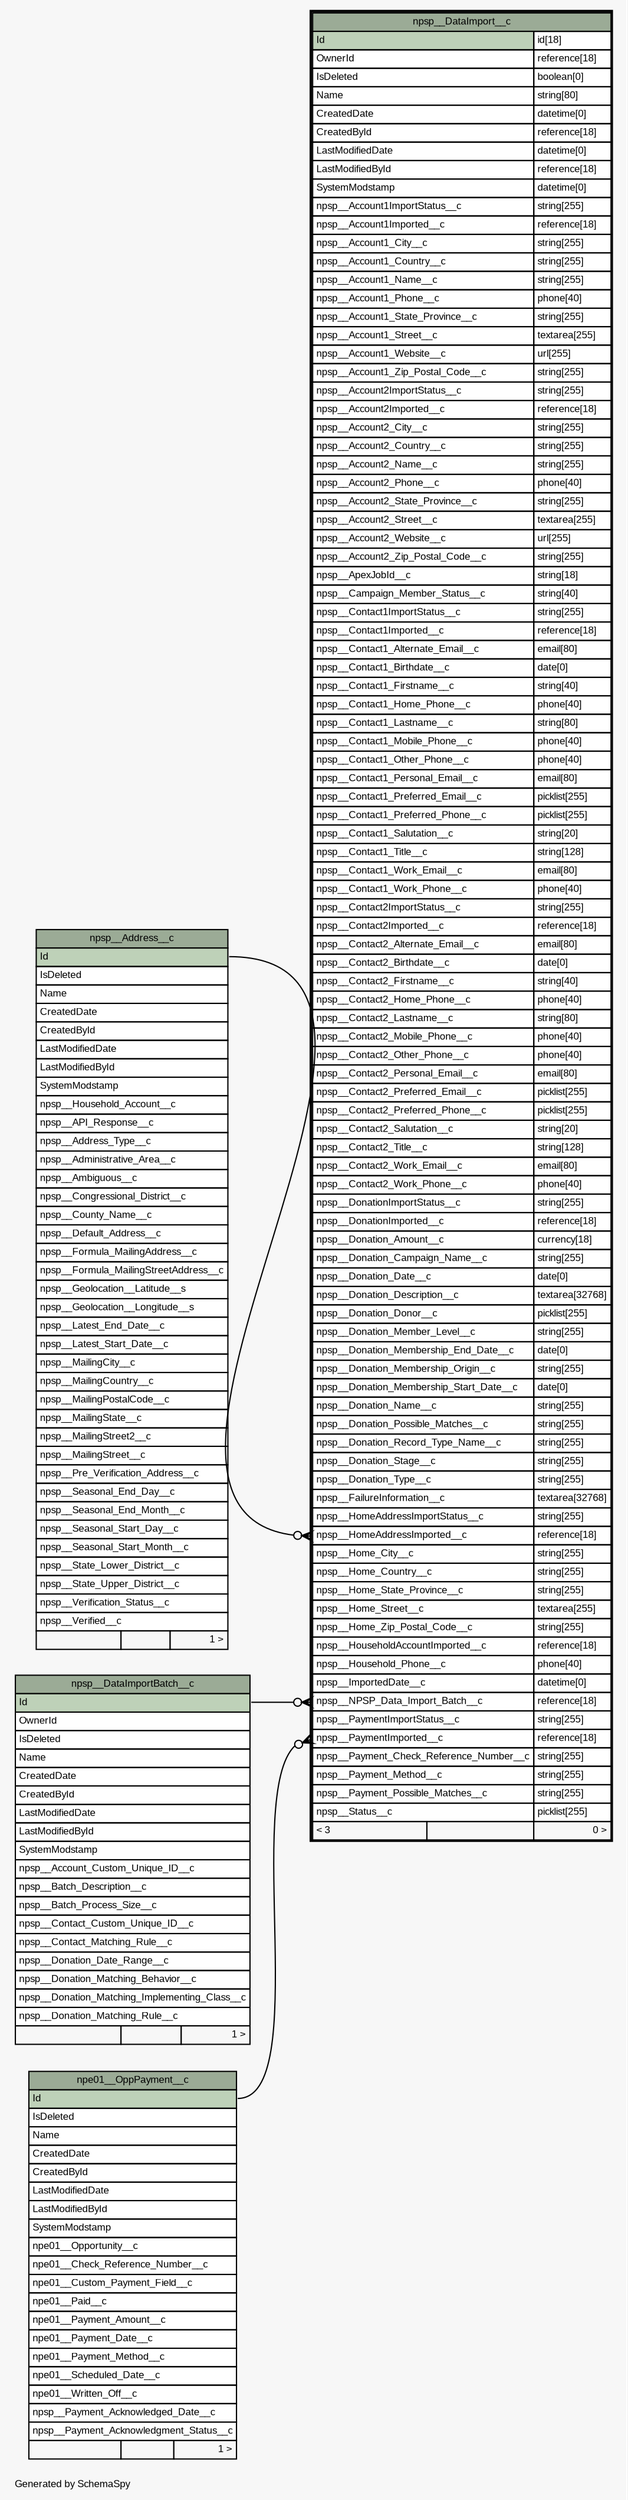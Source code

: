 // dot 2.40.1 on Mac OS X 10.12.6
// SchemaSpy rev 590
digraph "oneDegreeRelationshipsDiagram" {
  graph [
    rankdir="RL"
    bgcolor="#f7f7f7"
    label="\nGenerated by SchemaSpy"
    labeljust="l"
    nodesep="0.18"
    ranksep="0.46"
    fontname="Arial"
    fontsize="8"
  ];
  node [
    fontname="Arial"
    fontsize="8"
    shape="plaintext"
  ];
  edge [
    arrowsize="0.8"
  ];
  "npsp__DataImport__c":"npsp__HomeAddressImported__c":w -> "npsp__Address__c":"Id":e [arrowhead=none dir=back arrowtail=crowodot];
  "npsp__DataImport__c":"npsp__NPSP_Data_Import_Batch__c":w -> "npsp__DataImportBatch__c":"Id":e [arrowhead=none dir=back arrowtail=crowodot];
  "npsp__DataImport__c":"npsp__PaymentImported__c":w -> "npe01__OppPayment__c":"Id":e [arrowhead=none dir=back arrowtail=crowodot];
  "npe01__OppPayment__c" [
    label=<
    <TABLE BORDER="0" CELLBORDER="1" CELLSPACING="0" BGCOLOR="#ffffff">
      <TR><TD COLSPAN="3" BGCOLOR="#9bab96" ALIGN="CENTER">npe01__OppPayment__c</TD></TR>
      <TR><TD PORT="Id" COLSPAN="3" BGCOLOR="#bed1b8" ALIGN="LEFT">Id</TD></TR>
      <TR><TD PORT="IsDeleted" COLSPAN="3" ALIGN="LEFT">IsDeleted</TD></TR>
      <TR><TD PORT="Name" COLSPAN="3" ALIGN="LEFT">Name</TD></TR>
      <TR><TD PORT="CreatedDate" COLSPAN="3" ALIGN="LEFT">CreatedDate</TD></TR>
      <TR><TD PORT="CreatedById" COLSPAN="3" ALIGN="LEFT">CreatedById</TD></TR>
      <TR><TD PORT="LastModifiedDate" COLSPAN="3" ALIGN="LEFT">LastModifiedDate</TD></TR>
      <TR><TD PORT="LastModifiedById" COLSPAN="3" ALIGN="LEFT">LastModifiedById</TD></TR>
      <TR><TD PORT="SystemModstamp" COLSPAN="3" ALIGN="LEFT">SystemModstamp</TD></TR>
      <TR><TD PORT="npe01__Opportunity__c" COLSPAN="3" ALIGN="LEFT">npe01__Opportunity__c</TD></TR>
      <TR><TD PORT="npe01__Check_Reference_Number__c" COLSPAN="3" ALIGN="LEFT">npe01__Check_Reference_Number__c</TD></TR>
      <TR><TD PORT="npe01__Custom_Payment_Field__c" COLSPAN="3" ALIGN="LEFT">npe01__Custom_Payment_Field__c</TD></TR>
      <TR><TD PORT="npe01__Paid__c" COLSPAN="3" ALIGN="LEFT">npe01__Paid__c</TD></TR>
      <TR><TD PORT="npe01__Payment_Amount__c" COLSPAN="3" ALIGN="LEFT">npe01__Payment_Amount__c</TD></TR>
      <TR><TD PORT="npe01__Payment_Date__c" COLSPAN="3" ALIGN="LEFT">npe01__Payment_Date__c</TD></TR>
      <TR><TD PORT="npe01__Payment_Method__c" COLSPAN="3" ALIGN="LEFT">npe01__Payment_Method__c</TD></TR>
      <TR><TD PORT="npe01__Scheduled_Date__c" COLSPAN="3" ALIGN="LEFT">npe01__Scheduled_Date__c</TD></TR>
      <TR><TD PORT="npe01__Written_Off__c" COLSPAN="3" ALIGN="LEFT">npe01__Written_Off__c</TD></TR>
      <TR><TD PORT="npsp__Payment_Acknowledged_Date__c" COLSPAN="3" ALIGN="LEFT">npsp__Payment_Acknowledged_Date__c</TD></TR>
      <TR><TD PORT="npsp__Payment_Acknowledgment_Status__c" COLSPAN="3" ALIGN="LEFT">npsp__Payment_Acknowledgment_Status__c</TD></TR>
      <TR><TD ALIGN="LEFT" BGCOLOR="#f7f7f7">  </TD><TD ALIGN="RIGHT" BGCOLOR="#f7f7f7">  </TD><TD ALIGN="RIGHT" BGCOLOR="#f7f7f7">1 &gt;</TD></TR>
    </TABLE>>
    URL="npe01__OppPayment__c.html"
    tooltip="npe01__OppPayment__c"
  ];
  "npsp__Address__c" [
    label=<
    <TABLE BORDER="0" CELLBORDER="1" CELLSPACING="0" BGCOLOR="#ffffff">
      <TR><TD COLSPAN="3" BGCOLOR="#9bab96" ALIGN="CENTER">npsp__Address__c</TD></TR>
      <TR><TD PORT="Id" COLSPAN="3" BGCOLOR="#bed1b8" ALIGN="LEFT">Id</TD></TR>
      <TR><TD PORT="IsDeleted" COLSPAN="3" ALIGN="LEFT">IsDeleted</TD></TR>
      <TR><TD PORT="Name" COLSPAN="3" ALIGN="LEFT">Name</TD></TR>
      <TR><TD PORT="CreatedDate" COLSPAN="3" ALIGN="LEFT">CreatedDate</TD></TR>
      <TR><TD PORT="CreatedById" COLSPAN="3" ALIGN="LEFT">CreatedById</TD></TR>
      <TR><TD PORT="LastModifiedDate" COLSPAN="3" ALIGN="LEFT">LastModifiedDate</TD></TR>
      <TR><TD PORT="LastModifiedById" COLSPAN="3" ALIGN="LEFT">LastModifiedById</TD></TR>
      <TR><TD PORT="SystemModstamp" COLSPAN="3" ALIGN="LEFT">SystemModstamp</TD></TR>
      <TR><TD PORT="npsp__Household_Account__c" COLSPAN="3" ALIGN="LEFT">npsp__Household_Account__c</TD></TR>
      <TR><TD PORT="npsp__API_Response__c" COLSPAN="3" ALIGN="LEFT">npsp__API_Response__c</TD></TR>
      <TR><TD PORT="npsp__Address_Type__c" COLSPAN="3" ALIGN="LEFT">npsp__Address_Type__c</TD></TR>
      <TR><TD PORT="npsp__Administrative_Area__c" COLSPAN="3" ALIGN="LEFT">npsp__Administrative_Area__c</TD></TR>
      <TR><TD PORT="npsp__Ambiguous__c" COLSPAN="3" ALIGN="LEFT">npsp__Ambiguous__c</TD></TR>
      <TR><TD PORT="npsp__Congressional_District__c" COLSPAN="3" ALIGN="LEFT">npsp__Congressional_District__c</TD></TR>
      <TR><TD PORT="npsp__County_Name__c" COLSPAN="3" ALIGN="LEFT">npsp__County_Name__c</TD></TR>
      <TR><TD PORT="npsp__Default_Address__c" COLSPAN="3" ALIGN="LEFT">npsp__Default_Address__c</TD></TR>
      <TR><TD PORT="npsp__Formula_MailingAddress__c" COLSPAN="3" ALIGN="LEFT">npsp__Formula_MailingAddress__c</TD></TR>
      <TR><TD PORT="npsp__Formula_MailingStreetAddress__c" COLSPAN="3" ALIGN="LEFT">npsp__Formula_MailingStreetAddress__c</TD></TR>
      <TR><TD PORT="npsp__Geolocation__Latitude__s" COLSPAN="3" ALIGN="LEFT">npsp__Geolocation__Latitude__s</TD></TR>
      <TR><TD PORT="npsp__Geolocation__Longitude__s" COLSPAN="3" ALIGN="LEFT">npsp__Geolocation__Longitude__s</TD></TR>
      <TR><TD PORT="npsp__Latest_End_Date__c" COLSPAN="3" ALIGN="LEFT">npsp__Latest_End_Date__c</TD></TR>
      <TR><TD PORT="npsp__Latest_Start_Date__c" COLSPAN="3" ALIGN="LEFT">npsp__Latest_Start_Date__c</TD></TR>
      <TR><TD PORT="npsp__MailingCity__c" COLSPAN="3" ALIGN="LEFT">npsp__MailingCity__c</TD></TR>
      <TR><TD PORT="npsp__MailingCountry__c" COLSPAN="3" ALIGN="LEFT">npsp__MailingCountry__c</TD></TR>
      <TR><TD PORT="npsp__MailingPostalCode__c" COLSPAN="3" ALIGN="LEFT">npsp__MailingPostalCode__c</TD></TR>
      <TR><TD PORT="npsp__MailingState__c" COLSPAN="3" ALIGN="LEFT">npsp__MailingState__c</TD></TR>
      <TR><TD PORT="npsp__MailingStreet2__c" COLSPAN="3" ALIGN="LEFT">npsp__MailingStreet2__c</TD></TR>
      <TR><TD PORT="npsp__MailingStreet__c" COLSPAN="3" ALIGN="LEFT">npsp__MailingStreet__c</TD></TR>
      <TR><TD PORT="npsp__Pre_Verification_Address__c" COLSPAN="3" ALIGN="LEFT">npsp__Pre_Verification_Address__c</TD></TR>
      <TR><TD PORT="npsp__Seasonal_End_Day__c" COLSPAN="3" ALIGN="LEFT">npsp__Seasonal_End_Day__c</TD></TR>
      <TR><TD PORT="npsp__Seasonal_End_Month__c" COLSPAN="3" ALIGN="LEFT">npsp__Seasonal_End_Month__c</TD></TR>
      <TR><TD PORT="npsp__Seasonal_Start_Day__c" COLSPAN="3" ALIGN="LEFT">npsp__Seasonal_Start_Day__c</TD></TR>
      <TR><TD PORT="npsp__Seasonal_Start_Month__c" COLSPAN="3" ALIGN="LEFT">npsp__Seasonal_Start_Month__c</TD></TR>
      <TR><TD PORT="npsp__State_Lower_District__c" COLSPAN="3" ALIGN="LEFT">npsp__State_Lower_District__c</TD></TR>
      <TR><TD PORT="npsp__State_Upper_District__c" COLSPAN="3" ALIGN="LEFT">npsp__State_Upper_District__c</TD></TR>
      <TR><TD PORT="npsp__Verification_Status__c" COLSPAN="3" ALIGN="LEFT">npsp__Verification_Status__c</TD></TR>
      <TR><TD PORT="npsp__Verified__c" COLSPAN="3" ALIGN="LEFT">npsp__Verified__c</TD></TR>
      <TR><TD ALIGN="LEFT" BGCOLOR="#f7f7f7">  </TD><TD ALIGN="RIGHT" BGCOLOR="#f7f7f7">  </TD><TD ALIGN="RIGHT" BGCOLOR="#f7f7f7">1 &gt;</TD></TR>
    </TABLE>>
    URL="npsp__Address__c.html"
    tooltip="npsp__Address__c"
  ];
  "npsp__DataImport__c" [
    label=<
    <TABLE BORDER="2" CELLBORDER="1" CELLSPACING="0" BGCOLOR="#ffffff">
      <TR><TD COLSPAN="3" BGCOLOR="#9bab96" ALIGN="CENTER">npsp__DataImport__c</TD></TR>
      <TR><TD PORT="Id" COLSPAN="2" BGCOLOR="#bed1b8" ALIGN="LEFT">Id</TD><TD PORT="Id.type" ALIGN="LEFT">id[18]</TD></TR>
      <TR><TD PORT="OwnerId" COLSPAN="2" ALIGN="LEFT">OwnerId</TD><TD PORT="OwnerId.type" ALIGN="LEFT">reference[18]</TD></TR>
      <TR><TD PORT="IsDeleted" COLSPAN="2" ALIGN="LEFT">IsDeleted</TD><TD PORT="IsDeleted.type" ALIGN="LEFT">boolean[0]</TD></TR>
      <TR><TD PORT="Name" COLSPAN="2" ALIGN="LEFT">Name</TD><TD PORT="Name.type" ALIGN="LEFT">string[80]</TD></TR>
      <TR><TD PORT="CreatedDate" COLSPAN="2" ALIGN="LEFT">CreatedDate</TD><TD PORT="CreatedDate.type" ALIGN="LEFT">datetime[0]</TD></TR>
      <TR><TD PORT="CreatedById" COLSPAN="2" ALIGN="LEFT">CreatedById</TD><TD PORT="CreatedById.type" ALIGN="LEFT">reference[18]</TD></TR>
      <TR><TD PORT="LastModifiedDate" COLSPAN="2" ALIGN="LEFT">LastModifiedDate</TD><TD PORT="LastModifiedDate.type" ALIGN="LEFT">datetime[0]</TD></TR>
      <TR><TD PORT="LastModifiedById" COLSPAN="2" ALIGN="LEFT">LastModifiedById</TD><TD PORT="LastModifiedById.type" ALIGN="LEFT">reference[18]</TD></TR>
      <TR><TD PORT="SystemModstamp" COLSPAN="2" ALIGN="LEFT">SystemModstamp</TD><TD PORT="SystemModstamp.type" ALIGN="LEFT">datetime[0]</TD></TR>
      <TR><TD PORT="npsp__Account1ImportStatus__c" COLSPAN="2" ALIGN="LEFT">npsp__Account1ImportStatus__c</TD><TD PORT="npsp__Account1ImportStatus__c.type" ALIGN="LEFT">string[255]</TD></TR>
      <TR><TD PORT="npsp__Account1Imported__c" COLSPAN="2" ALIGN="LEFT">npsp__Account1Imported__c</TD><TD PORT="npsp__Account1Imported__c.type" ALIGN="LEFT">reference[18]</TD></TR>
      <TR><TD PORT="npsp__Account1_City__c" COLSPAN="2" ALIGN="LEFT">npsp__Account1_City__c</TD><TD PORT="npsp__Account1_City__c.type" ALIGN="LEFT">string[255]</TD></TR>
      <TR><TD PORT="npsp__Account1_Country__c" COLSPAN="2" ALIGN="LEFT">npsp__Account1_Country__c</TD><TD PORT="npsp__Account1_Country__c.type" ALIGN="LEFT">string[255]</TD></TR>
      <TR><TD PORT="npsp__Account1_Name__c" COLSPAN="2" ALIGN="LEFT">npsp__Account1_Name__c</TD><TD PORT="npsp__Account1_Name__c.type" ALIGN="LEFT">string[255]</TD></TR>
      <TR><TD PORT="npsp__Account1_Phone__c" COLSPAN="2" ALIGN="LEFT">npsp__Account1_Phone__c</TD><TD PORT="npsp__Account1_Phone__c.type" ALIGN="LEFT">phone[40]</TD></TR>
      <TR><TD PORT="npsp__Account1_State_Province__c" COLSPAN="2" ALIGN="LEFT">npsp__Account1_State_Province__c</TD><TD PORT="npsp__Account1_State_Province__c.type" ALIGN="LEFT">string[255]</TD></TR>
      <TR><TD PORT="npsp__Account1_Street__c" COLSPAN="2" ALIGN="LEFT">npsp__Account1_Street__c</TD><TD PORT="npsp__Account1_Street__c.type" ALIGN="LEFT">textarea[255]</TD></TR>
      <TR><TD PORT="npsp__Account1_Website__c" COLSPAN="2" ALIGN="LEFT">npsp__Account1_Website__c</TD><TD PORT="npsp__Account1_Website__c.type" ALIGN="LEFT">url[255]</TD></TR>
      <TR><TD PORT="npsp__Account1_Zip_Postal_Code__c" COLSPAN="2" ALIGN="LEFT">npsp__Account1_Zip_Postal_Code__c</TD><TD PORT="npsp__Account1_Zip_Postal_Code__c.type" ALIGN="LEFT">string[255]</TD></TR>
      <TR><TD PORT="npsp__Account2ImportStatus__c" COLSPAN="2" ALIGN="LEFT">npsp__Account2ImportStatus__c</TD><TD PORT="npsp__Account2ImportStatus__c.type" ALIGN="LEFT">string[255]</TD></TR>
      <TR><TD PORT="npsp__Account2Imported__c" COLSPAN="2" ALIGN="LEFT">npsp__Account2Imported__c</TD><TD PORT="npsp__Account2Imported__c.type" ALIGN="LEFT">reference[18]</TD></TR>
      <TR><TD PORT="npsp__Account2_City__c" COLSPAN="2" ALIGN="LEFT">npsp__Account2_City__c</TD><TD PORT="npsp__Account2_City__c.type" ALIGN="LEFT">string[255]</TD></TR>
      <TR><TD PORT="npsp__Account2_Country__c" COLSPAN="2" ALIGN="LEFT">npsp__Account2_Country__c</TD><TD PORT="npsp__Account2_Country__c.type" ALIGN="LEFT">string[255]</TD></TR>
      <TR><TD PORT="npsp__Account2_Name__c" COLSPAN="2" ALIGN="LEFT">npsp__Account2_Name__c</TD><TD PORT="npsp__Account2_Name__c.type" ALIGN="LEFT">string[255]</TD></TR>
      <TR><TD PORT="npsp__Account2_Phone__c" COLSPAN="2" ALIGN="LEFT">npsp__Account2_Phone__c</TD><TD PORT="npsp__Account2_Phone__c.type" ALIGN="LEFT">phone[40]</TD></TR>
      <TR><TD PORT="npsp__Account2_State_Province__c" COLSPAN="2" ALIGN="LEFT">npsp__Account2_State_Province__c</TD><TD PORT="npsp__Account2_State_Province__c.type" ALIGN="LEFT">string[255]</TD></TR>
      <TR><TD PORT="npsp__Account2_Street__c" COLSPAN="2" ALIGN="LEFT">npsp__Account2_Street__c</TD><TD PORT="npsp__Account2_Street__c.type" ALIGN="LEFT">textarea[255]</TD></TR>
      <TR><TD PORT="npsp__Account2_Website__c" COLSPAN="2" ALIGN="LEFT">npsp__Account2_Website__c</TD><TD PORT="npsp__Account2_Website__c.type" ALIGN="LEFT">url[255]</TD></TR>
      <TR><TD PORT="npsp__Account2_Zip_Postal_Code__c" COLSPAN="2" ALIGN="LEFT">npsp__Account2_Zip_Postal_Code__c</TD><TD PORT="npsp__Account2_Zip_Postal_Code__c.type" ALIGN="LEFT">string[255]</TD></TR>
      <TR><TD PORT="npsp__ApexJobId__c" COLSPAN="2" ALIGN="LEFT">npsp__ApexJobId__c</TD><TD PORT="npsp__ApexJobId__c.type" ALIGN="LEFT">string[18]</TD></TR>
      <TR><TD PORT="npsp__Campaign_Member_Status__c" COLSPAN="2" ALIGN="LEFT">npsp__Campaign_Member_Status__c</TD><TD PORT="npsp__Campaign_Member_Status__c.type" ALIGN="LEFT">string[40]</TD></TR>
      <TR><TD PORT="npsp__Contact1ImportStatus__c" COLSPAN="2" ALIGN="LEFT">npsp__Contact1ImportStatus__c</TD><TD PORT="npsp__Contact1ImportStatus__c.type" ALIGN="LEFT">string[255]</TD></TR>
      <TR><TD PORT="npsp__Contact1Imported__c" COLSPAN="2" ALIGN="LEFT">npsp__Contact1Imported__c</TD><TD PORT="npsp__Contact1Imported__c.type" ALIGN="LEFT">reference[18]</TD></TR>
      <TR><TD PORT="npsp__Contact1_Alternate_Email__c" COLSPAN="2" ALIGN="LEFT">npsp__Contact1_Alternate_Email__c</TD><TD PORT="npsp__Contact1_Alternate_Email__c.type" ALIGN="LEFT">email[80]</TD></TR>
      <TR><TD PORT="npsp__Contact1_Birthdate__c" COLSPAN="2" ALIGN="LEFT">npsp__Contact1_Birthdate__c</TD><TD PORT="npsp__Contact1_Birthdate__c.type" ALIGN="LEFT">date[0]</TD></TR>
      <TR><TD PORT="npsp__Contact1_Firstname__c" COLSPAN="2" ALIGN="LEFT">npsp__Contact1_Firstname__c</TD><TD PORT="npsp__Contact1_Firstname__c.type" ALIGN="LEFT">string[40]</TD></TR>
      <TR><TD PORT="npsp__Contact1_Home_Phone__c" COLSPAN="2" ALIGN="LEFT">npsp__Contact1_Home_Phone__c</TD><TD PORT="npsp__Contact1_Home_Phone__c.type" ALIGN="LEFT">phone[40]</TD></TR>
      <TR><TD PORT="npsp__Contact1_Lastname__c" COLSPAN="2" ALIGN="LEFT">npsp__Contact1_Lastname__c</TD><TD PORT="npsp__Contact1_Lastname__c.type" ALIGN="LEFT">string[80]</TD></TR>
      <TR><TD PORT="npsp__Contact1_Mobile_Phone__c" COLSPAN="2" ALIGN="LEFT">npsp__Contact1_Mobile_Phone__c</TD><TD PORT="npsp__Contact1_Mobile_Phone__c.type" ALIGN="LEFT">phone[40]</TD></TR>
      <TR><TD PORT="npsp__Contact1_Other_Phone__c" COLSPAN="2" ALIGN="LEFT">npsp__Contact1_Other_Phone__c</TD><TD PORT="npsp__Contact1_Other_Phone__c.type" ALIGN="LEFT">phone[40]</TD></TR>
      <TR><TD PORT="npsp__Contact1_Personal_Email__c" COLSPAN="2" ALIGN="LEFT">npsp__Contact1_Personal_Email__c</TD><TD PORT="npsp__Contact1_Personal_Email__c.type" ALIGN="LEFT">email[80]</TD></TR>
      <TR><TD PORT="npsp__Contact1_Preferred_Email__c" COLSPAN="2" ALIGN="LEFT">npsp__Contact1_Preferred_Email__c</TD><TD PORT="npsp__Contact1_Preferred_Email__c.type" ALIGN="LEFT">picklist[255]</TD></TR>
      <TR><TD PORT="npsp__Contact1_Preferred_Phone__c" COLSPAN="2" ALIGN="LEFT">npsp__Contact1_Preferred_Phone__c</TD><TD PORT="npsp__Contact1_Preferred_Phone__c.type" ALIGN="LEFT">picklist[255]</TD></TR>
      <TR><TD PORT="npsp__Contact1_Salutation__c" COLSPAN="2" ALIGN="LEFT">npsp__Contact1_Salutation__c</TD><TD PORT="npsp__Contact1_Salutation__c.type" ALIGN="LEFT">string[20]</TD></TR>
      <TR><TD PORT="npsp__Contact1_Title__c" COLSPAN="2" ALIGN="LEFT">npsp__Contact1_Title__c</TD><TD PORT="npsp__Contact1_Title__c.type" ALIGN="LEFT">string[128]</TD></TR>
      <TR><TD PORT="npsp__Contact1_Work_Email__c" COLSPAN="2" ALIGN="LEFT">npsp__Contact1_Work_Email__c</TD><TD PORT="npsp__Contact1_Work_Email__c.type" ALIGN="LEFT">email[80]</TD></TR>
      <TR><TD PORT="npsp__Contact1_Work_Phone__c" COLSPAN="2" ALIGN="LEFT">npsp__Contact1_Work_Phone__c</TD><TD PORT="npsp__Contact1_Work_Phone__c.type" ALIGN="LEFT">phone[40]</TD></TR>
      <TR><TD PORT="npsp__Contact2ImportStatus__c" COLSPAN="2" ALIGN="LEFT">npsp__Contact2ImportStatus__c</TD><TD PORT="npsp__Contact2ImportStatus__c.type" ALIGN="LEFT">string[255]</TD></TR>
      <TR><TD PORT="npsp__Contact2Imported__c" COLSPAN="2" ALIGN="LEFT">npsp__Contact2Imported__c</TD><TD PORT="npsp__Contact2Imported__c.type" ALIGN="LEFT">reference[18]</TD></TR>
      <TR><TD PORT="npsp__Contact2_Alternate_Email__c" COLSPAN="2" ALIGN="LEFT">npsp__Contact2_Alternate_Email__c</TD><TD PORT="npsp__Contact2_Alternate_Email__c.type" ALIGN="LEFT">email[80]</TD></TR>
      <TR><TD PORT="npsp__Contact2_Birthdate__c" COLSPAN="2" ALIGN="LEFT">npsp__Contact2_Birthdate__c</TD><TD PORT="npsp__Contact2_Birthdate__c.type" ALIGN="LEFT">date[0]</TD></TR>
      <TR><TD PORT="npsp__Contact2_Firstname__c" COLSPAN="2" ALIGN="LEFT">npsp__Contact2_Firstname__c</TD><TD PORT="npsp__Contact2_Firstname__c.type" ALIGN="LEFT">string[40]</TD></TR>
      <TR><TD PORT="npsp__Contact2_Home_Phone__c" COLSPAN="2" ALIGN="LEFT">npsp__Contact2_Home_Phone__c</TD><TD PORT="npsp__Contact2_Home_Phone__c.type" ALIGN="LEFT">phone[40]</TD></TR>
      <TR><TD PORT="npsp__Contact2_Lastname__c" COLSPAN="2" ALIGN="LEFT">npsp__Contact2_Lastname__c</TD><TD PORT="npsp__Contact2_Lastname__c.type" ALIGN="LEFT">string[80]</TD></TR>
      <TR><TD PORT="npsp__Contact2_Mobile_Phone__c" COLSPAN="2" ALIGN="LEFT">npsp__Contact2_Mobile_Phone__c</TD><TD PORT="npsp__Contact2_Mobile_Phone__c.type" ALIGN="LEFT">phone[40]</TD></TR>
      <TR><TD PORT="npsp__Contact2_Other_Phone__c" COLSPAN="2" ALIGN="LEFT">npsp__Contact2_Other_Phone__c</TD><TD PORT="npsp__Contact2_Other_Phone__c.type" ALIGN="LEFT">phone[40]</TD></TR>
      <TR><TD PORT="npsp__Contact2_Personal_Email__c" COLSPAN="2" ALIGN="LEFT">npsp__Contact2_Personal_Email__c</TD><TD PORT="npsp__Contact2_Personal_Email__c.type" ALIGN="LEFT">email[80]</TD></TR>
      <TR><TD PORT="npsp__Contact2_Preferred_Email__c" COLSPAN="2" ALIGN="LEFT">npsp__Contact2_Preferred_Email__c</TD><TD PORT="npsp__Contact2_Preferred_Email__c.type" ALIGN="LEFT">picklist[255]</TD></TR>
      <TR><TD PORT="npsp__Contact2_Preferred_Phone__c" COLSPAN="2" ALIGN="LEFT">npsp__Contact2_Preferred_Phone__c</TD><TD PORT="npsp__Contact2_Preferred_Phone__c.type" ALIGN="LEFT">picklist[255]</TD></TR>
      <TR><TD PORT="npsp__Contact2_Salutation__c" COLSPAN="2" ALIGN="LEFT">npsp__Contact2_Salutation__c</TD><TD PORT="npsp__Contact2_Salutation__c.type" ALIGN="LEFT">string[20]</TD></TR>
      <TR><TD PORT="npsp__Contact2_Title__c" COLSPAN="2" ALIGN="LEFT">npsp__Contact2_Title__c</TD><TD PORT="npsp__Contact2_Title__c.type" ALIGN="LEFT">string[128]</TD></TR>
      <TR><TD PORT="npsp__Contact2_Work_Email__c" COLSPAN="2" ALIGN="LEFT">npsp__Contact2_Work_Email__c</TD><TD PORT="npsp__Contact2_Work_Email__c.type" ALIGN="LEFT">email[80]</TD></TR>
      <TR><TD PORT="npsp__Contact2_Work_Phone__c" COLSPAN="2" ALIGN="LEFT">npsp__Contact2_Work_Phone__c</TD><TD PORT="npsp__Contact2_Work_Phone__c.type" ALIGN="LEFT">phone[40]</TD></TR>
      <TR><TD PORT="npsp__DonationImportStatus__c" COLSPAN="2" ALIGN="LEFT">npsp__DonationImportStatus__c</TD><TD PORT="npsp__DonationImportStatus__c.type" ALIGN="LEFT">string[255]</TD></TR>
      <TR><TD PORT="npsp__DonationImported__c" COLSPAN="2" ALIGN="LEFT">npsp__DonationImported__c</TD><TD PORT="npsp__DonationImported__c.type" ALIGN="LEFT">reference[18]</TD></TR>
      <TR><TD PORT="npsp__Donation_Amount__c" COLSPAN="2" ALIGN="LEFT">npsp__Donation_Amount__c</TD><TD PORT="npsp__Donation_Amount__c.type" ALIGN="LEFT">currency[18]</TD></TR>
      <TR><TD PORT="npsp__Donation_Campaign_Name__c" COLSPAN="2" ALIGN="LEFT">npsp__Donation_Campaign_Name__c</TD><TD PORT="npsp__Donation_Campaign_Name__c.type" ALIGN="LEFT">string[255]</TD></TR>
      <TR><TD PORT="npsp__Donation_Date__c" COLSPAN="2" ALIGN="LEFT">npsp__Donation_Date__c</TD><TD PORT="npsp__Donation_Date__c.type" ALIGN="LEFT">date[0]</TD></TR>
      <TR><TD PORT="npsp__Donation_Description__c" COLSPAN="2" ALIGN="LEFT">npsp__Donation_Description__c</TD><TD PORT="npsp__Donation_Description__c.type" ALIGN="LEFT">textarea[32768]</TD></TR>
      <TR><TD PORT="npsp__Donation_Donor__c" COLSPAN="2" ALIGN="LEFT">npsp__Donation_Donor__c</TD><TD PORT="npsp__Donation_Donor__c.type" ALIGN="LEFT">picklist[255]</TD></TR>
      <TR><TD PORT="npsp__Donation_Member_Level__c" COLSPAN="2" ALIGN="LEFT">npsp__Donation_Member_Level__c</TD><TD PORT="npsp__Donation_Member_Level__c.type" ALIGN="LEFT">string[255]</TD></TR>
      <TR><TD PORT="npsp__Donation_Membership_End_Date__c" COLSPAN="2" ALIGN="LEFT">npsp__Donation_Membership_End_Date__c</TD><TD PORT="npsp__Donation_Membership_End_Date__c.type" ALIGN="LEFT">date[0]</TD></TR>
      <TR><TD PORT="npsp__Donation_Membership_Origin__c" COLSPAN="2" ALIGN="LEFT">npsp__Donation_Membership_Origin__c</TD><TD PORT="npsp__Donation_Membership_Origin__c.type" ALIGN="LEFT">string[255]</TD></TR>
      <TR><TD PORT="npsp__Donation_Membership_Start_Date__c" COLSPAN="2" ALIGN="LEFT">npsp__Donation_Membership_Start_Date__c</TD><TD PORT="npsp__Donation_Membership_Start_Date__c.type" ALIGN="LEFT">date[0]</TD></TR>
      <TR><TD PORT="npsp__Donation_Name__c" COLSPAN="2" ALIGN="LEFT">npsp__Donation_Name__c</TD><TD PORT="npsp__Donation_Name__c.type" ALIGN="LEFT">string[255]</TD></TR>
      <TR><TD PORT="npsp__Donation_Possible_Matches__c" COLSPAN="2" ALIGN="LEFT">npsp__Donation_Possible_Matches__c</TD><TD PORT="npsp__Donation_Possible_Matches__c.type" ALIGN="LEFT">string[255]</TD></TR>
      <TR><TD PORT="npsp__Donation_Record_Type_Name__c" COLSPAN="2" ALIGN="LEFT">npsp__Donation_Record_Type_Name__c</TD><TD PORT="npsp__Donation_Record_Type_Name__c.type" ALIGN="LEFT">string[255]</TD></TR>
      <TR><TD PORT="npsp__Donation_Stage__c" COLSPAN="2" ALIGN="LEFT">npsp__Donation_Stage__c</TD><TD PORT="npsp__Donation_Stage__c.type" ALIGN="LEFT">string[255]</TD></TR>
      <TR><TD PORT="npsp__Donation_Type__c" COLSPAN="2" ALIGN="LEFT">npsp__Donation_Type__c</TD><TD PORT="npsp__Donation_Type__c.type" ALIGN="LEFT">string[255]</TD></TR>
      <TR><TD PORT="npsp__FailureInformation__c" COLSPAN="2" ALIGN="LEFT">npsp__FailureInformation__c</TD><TD PORT="npsp__FailureInformation__c.type" ALIGN="LEFT">textarea[32768]</TD></TR>
      <TR><TD PORT="npsp__HomeAddressImportStatus__c" COLSPAN="2" ALIGN="LEFT">npsp__HomeAddressImportStatus__c</TD><TD PORT="npsp__HomeAddressImportStatus__c.type" ALIGN="LEFT">string[255]</TD></TR>
      <TR><TD PORT="npsp__HomeAddressImported__c" COLSPAN="2" ALIGN="LEFT">npsp__HomeAddressImported__c</TD><TD PORT="npsp__HomeAddressImported__c.type" ALIGN="LEFT">reference[18]</TD></TR>
      <TR><TD PORT="npsp__Home_City__c" COLSPAN="2" ALIGN="LEFT">npsp__Home_City__c</TD><TD PORT="npsp__Home_City__c.type" ALIGN="LEFT">string[255]</TD></TR>
      <TR><TD PORT="npsp__Home_Country__c" COLSPAN="2" ALIGN="LEFT">npsp__Home_Country__c</TD><TD PORT="npsp__Home_Country__c.type" ALIGN="LEFT">string[255]</TD></TR>
      <TR><TD PORT="npsp__Home_State_Province__c" COLSPAN="2" ALIGN="LEFT">npsp__Home_State_Province__c</TD><TD PORT="npsp__Home_State_Province__c.type" ALIGN="LEFT">string[255]</TD></TR>
      <TR><TD PORT="npsp__Home_Street__c" COLSPAN="2" ALIGN="LEFT">npsp__Home_Street__c</TD><TD PORT="npsp__Home_Street__c.type" ALIGN="LEFT">textarea[255]</TD></TR>
      <TR><TD PORT="npsp__Home_Zip_Postal_Code__c" COLSPAN="2" ALIGN="LEFT">npsp__Home_Zip_Postal_Code__c</TD><TD PORT="npsp__Home_Zip_Postal_Code__c.type" ALIGN="LEFT">string[255]</TD></TR>
      <TR><TD PORT="npsp__HouseholdAccountImported__c" COLSPAN="2" ALIGN="LEFT">npsp__HouseholdAccountImported__c</TD><TD PORT="npsp__HouseholdAccountImported__c.type" ALIGN="LEFT">reference[18]</TD></TR>
      <TR><TD PORT="npsp__Household_Phone__c" COLSPAN="2" ALIGN="LEFT">npsp__Household_Phone__c</TD><TD PORT="npsp__Household_Phone__c.type" ALIGN="LEFT">phone[40]</TD></TR>
      <TR><TD PORT="npsp__ImportedDate__c" COLSPAN="2" ALIGN="LEFT">npsp__ImportedDate__c</TD><TD PORT="npsp__ImportedDate__c.type" ALIGN="LEFT">datetime[0]</TD></TR>
      <TR><TD PORT="npsp__NPSP_Data_Import_Batch__c" COLSPAN="2" ALIGN="LEFT">npsp__NPSP_Data_Import_Batch__c</TD><TD PORT="npsp__NPSP_Data_Import_Batch__c.type" ALIGN="LEFT">reference[18]</TD></TR>
      <TR><TD PORT="npsp__PaymentImportStatus__c" COLSPAN="2" ALIGN="LEFT">npsp__PaymentImportStatus__c</TD><TD PORT="npsp__PaymentImportStatus__c.type" ALIGN="LEFT">string[255]</TD></TR>
      <TR><TD PORT="npsp__PaymentImported__c" COLSPAN="2" ALIGN="LEFT">npsp__PaymentImported__c</TD><TD PORT="npsp__PaymentImported__c.type" ALIGN="LEFT">reference[18]</TD></TR>
      <TR><TD PORT="npsp__Payment_Check_Reference_Number__c" COLSPAN="2" ALIGN="LEFT">npsp__Payment_Check_Reference_Number__c</TD><TD PORT="npsp__Payment_Check_Reference_Number__c.type" ALIGN="LEFT">string[255]</TD></TR>
      <TR><TD PORT="npsp__Payment_Method__c" COLSPAN="2" ALIGN="LEFT">npsp__Payment_Method__c</TD><TD PORT="npsp__Payment_Method__c.type" ALIGN="LEFT">string[255]</TD></TR>
      <TR><TD PORT="npsp__Payment_Possible_Matches__c" COLSPAN="2" ALIGN="LEFT">npsp__Payment_Possible_Matches__c</TD><TD PORT="npsp__Payment_Possible_Matches__c.type" ALIGN="LEFT">string[255]</TD></TR>
      <TR><TD PORT="npsp__Status__c" COLSPAN="2" ALIGN="LEFT">npsp__Status__c</TD><TD PORT="npsp__Status__c.type" ALIGN="LEFT">picklist[255]</TD></TR>
      <TR><TD ALIGN="LEFT" BGCOLOR="#f7f7f7">&lt; 3</TD><TD ALIGN="RIGHT" BGCOLOR="#f7f7f7">  </TD><TD ALIGN="RIGHT" BGCOLOR="#f7f7f7">0 &gt;</TD></TR>
    </TABLE>>
    URL="npsp__DataImport__c.html"
    tooltip="npsp__DataImport__c"
  ];
  "npsp__DataImportBatch__c" [
    label=<
    <TABLE BORDER="0" CELLBORDER="1" CELLSPACING="0" BGCOLOR="#ffffff">
      <TR><TD COLSPAN="3" BGCOLOR="#9bab96" ALIGN="CENTER">npsp__DataImportBatch__c</TD></TR>
      <TR><TD PORT="Id" COLSPAN="3" BGCOLOR="#bed1b8" ALIGN="LEFT">Id</TD></TR>
      <TR><TD PORT="OwnerId" COLSPAN="3" ALIGN="LEFT">OwnerId</TD></TR>
      <TR><TD PORT="IsDeleted" COLSPAN="3" ALIGN="LEFT">IsDeleted</TD></TR>
      <TR><TD PORT="Name" COLSPAN="3" ALIGN="LEFT">Name</TD></TR>
      <TR><TD PORT="CreatedDate" COLSPAN="3" ALIGN="LEFT">CreatedDate</TD></TR>
      <TR><TD PORT="CreatedById" COLSPAN="3" ALIGN="LEFT">CreatedById</TD></TR>
      <TR><TD PORT="LastModifiedDate" COLSPAN="3" ALIGN="LEFT">LastModifiedDate</TD></TR>
      <TR><TD PORT="LastModifiedById" COLSPAN="3" ALIGN="LEFT">LastModifiedById</TD></TR>
      <TR><TD PORT="SystemModstamp" COLSPAN="3" ALIGN="LEFT">SystemModstamp</TD></TR>
      <TR><TD PORT="npsp__Account_Custom_Unique_ID__c" COLSPAN="3" ALIGN="LEFT">npsp__Account_Custom_Unique_ID__c</TD></TR>
      <TR><TD PORT="npsp__Batch_Description__c" COLSPAN="3" ALIGN="LEFT">npsp__Batch_Description__c</TD></TR>
      <TR><TD PORT="npsp__Batch_Process_Size__c" COLSPAN="3" ALIGN="LEFT">npsp__Batch_Process_Size__c</TD></TR>
      <TR><TD PORT="npsp__Contact_Custom_Unique_ID__c" COLSPAN="3" ALIGN="LEFT">npsp__Contact_Custom_Unique_ID__c</TD></TR>
      <TR><TD PORT="npsp__Contact_Matching_Rule__c" COLSPAN="3" ALIGN="LEFT">npsp__Contact_Matching_Rule__c</TD></TR>
      <TR><TD PORT="npsp__Donation_Date_Range__c" COLSPAN="3" ALIGN="LEFT">npsp__Donation_Date_Range__c</TD></TR>
      <TR><TD PORT="npsp__Donation_Matching_Behavior__c" COLSPAN="3" ALIGN="LEFT">npsp__Donation_Matching_Behavior__c</TD></TR>
      <TR><TD PORT="npsp__Donation_Matching_Implementing_Class__c" COLSPAN="3" ALIGN="LEFT">npsp__Donation_Matching_Implementing_Class__c</TD></TR>
      <TR><TD PORT="npsp__Donation_Matching_Rule__c" COLSPAN="3" ALIGN="LEFT">npsp__Donation_Matching_Rule__c</TD></TR>
      <TR><TD ALIGN="LEFT" BGCOLOR="#f7f7f7">  </TD><TD ALIGN="RIGHT" BGCOLOR="#f7f7f7">  </TD><TD ALIGN="RIGHT" BGCOLOR="#f7f7f7">1 &gt;</TD></TR>
    </TABLE>>
    URL="npsp__DataImportBatch__c.html"
    tooltip="npsp__DataImportBatch__c"
  ];
}
